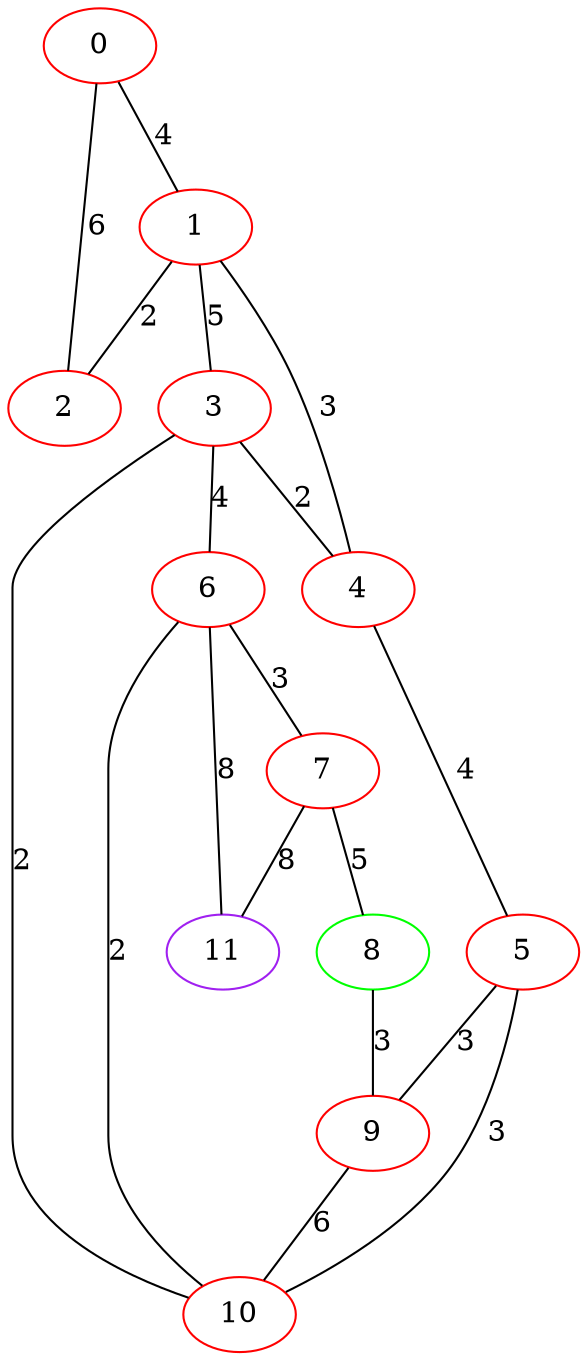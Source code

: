 graph "" {
0 [color=red, weight=1];
1 [color=red, weight=1];
2 [color=red, weight=1];
3 [color=red, weight=1];
4 [color=red, weight=1];
5 [color=red, weight=1];
6 [color=red, weight=1];
7 [color=red, weight=1];
8 [color=green, weight=2];
9 [color=red, weight=1];
10 [color=red, weight=1];
11 [color=purple, weight=4];
0 -- 1  [key=0, label=4];
0 -- 2  [key=0, label=6];
1 -- 2  [key=0, label=2];
1 -- 3  [key=0, label=5];
1 -- 4  [key=0, label=3];
3 -- 10  [key=0, label=2];
3 -- 4  [key=0, label=2];
3 -- 6  [key=0, label=4];
4 -- 5  [key=0, label=4];
5 -- 9  [key=0, label=3];
5 -- 10  [key=0, label=3];
6 -- 11  [key=0, label=8];
6 -- 10  [key=0, label=2];
6 -- 7  [key=0, label=3];
7 -- 8  [key=0, label=5];
7 -- 11  [key=0, label=8];
8 -- 9  [key=0, label=3];
9 -- 10  [key=0, label=6];
}
